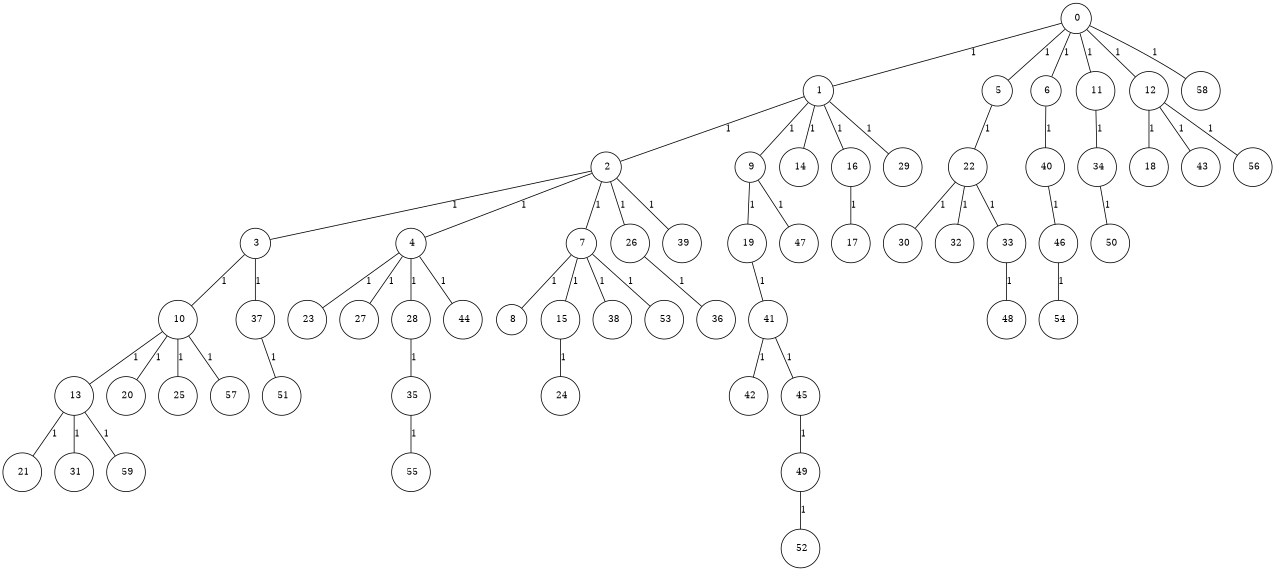 graph G {
size="8.5,11;"
ratio = "expand;"
fixedsize="true;"
overlap="scale;"
node[shape=circle,width=.12,hight=.12,fontsize=12]
edge[fontsize=12]

0[label=" 0" color=black, pos="1.2538273,2.8912796!"];
1[label=" 1" color=black, pos="2.6306008,2.7938867!"];
2[label=" 2" color=black, pos="0.70062181,0.85014861!"];
3[label=" 3" color=black, pos="2.0590315,0.65410457!"];
4[label=" 4" color=black, pos="2.0097947,1.3406481!"];
5[label=" 5" color=black, pos="0.48491043,2.03822!"];
6[label=" 6" color=black, pos="1.3455835,0.55927542!"];
7[label=" 7" color=black, pos="2.246221,1.220429!"];
8[label=" 8" color=black, pos="1.4139662,2.9185726!"];
9[label=" 9" color=black, pos="1.9381178,2.1857819!"];
10[label=" 10" color=black, pos="1.4561533,2.9200966!"];
11[label=" 11" color=black, pos="2.6583896,1.9884368!"];
12[label=" 12" color=black, pos="1.2781227,2.3725598!"];
13[label=" 13" color=black, pos="2.4702705,2.3318605!"];
14[label=" 14" color=black, pos="0.8928462,2.6870222!"];
15[label=" 15" color=black, pos="0.33292136,2.6391155!"];
16[label=" 16" color=black, pos="1.0191599,2.7914546!"];
17[label=" 17" color=black, pos="0.2701473,0.59601723!"];
18[label=" 18" color=black, pos="0.013166973,0.24148531!"];
19[label=" 19" color=black, pos="0.090315089,2.3397409!"];
20[label=" 20" color=black, pos="2.5590069,1.131471!"];
21[label=" 21" color=black, pos="1.1230805,0.84513128!"];
22[label=" 22" color=black, pos="2.3544674,1.1549939!"];
23[label=" 23" color=black, pos="2.4396048,2.4342764!"];
24[label=" 24" color=black, pos="1.3517974,2.4160423!"];
25[label=" 25" color=black, pos="2.2029675,2.3482453!"];
26[label=" 26" color=black, pos="0.52817341,2.8876911!"];
27[label=" 27" color=black, pos="2.8196526,2.9869263!"];
28[label=" 28" color=black, pos="1.9397326,2.4079369!"];
29[label=" 29" color=black, pos="2.5817288,0.078739762!"];
30[label=" 30" color=black, pos="2.7852217,2.6235851!"];
31[label=" 31" color=black, pos="1.027843,1.6835912!"];
32[label=" 32" color=black, pos="1.2835924,0.0015850798!"];
33[label=" 33" color=black, pos="1.111693,0.70269442!"];
34[label=" 34" color=black, pos="0.93956092,2.2583549!"];
35[label=" 35" color=black, pos="0.81781745,2.1378731!"];
36[label=" 36" color=black, pos="1.3636785,2.8203632!"];
37[label=" 37" color=black, pos="2.7988782,0.88160361!"];
38[label=" 38" color=black, pos="0.13283659,2.8089265!"];
39[label=" 39" color=black, pos="2.5630501,1.5403199!"];
40[label=" 40" color=black, pos="2.5921511,1.3332025!"];
41[label=" 41" color=black, pos="0.89173534,0.34371057!"];
42[label=" 42" color=black, pos="1.6262824,0.59050982!"];
43[label=" 43" color=black, pos="1.8473467,1.2016499!"];
44[label=" 44" color=black, pos="1.274193,1.1564326!"];
45[label=" 45" color=black, pos="2.9211161,0.65717118!"];
46[label=" 46" color=black, pos="2.5432249,2.2146323!"];
47[label=" 47" color=black, pos="1.9586153,2.9529175!"];
48[label=" 48" color=black, pos="1.2968572,0.25461061!"];
49[label=" 49" color=black, pos="2.3220169,1.0198888!"];
50[label=" 50" color=black, pos="0.20038666,0.39239913!"];
51[label=" 51" color=black, pos="0.33878152,2.2587587!"];
52[label=" 52" color=black, pos="0.61606223,2.6860457!"];
53[label=" 53" color=black, pos="0.45322754,2.5911311!"];
54[label=" 54" color=black, pos="0.80931454,1.1027274!"];
55[label=" 55" color=black, pos="1.5607155,0.31869634!"];
56[label=" 56" color=black, pos="0.34176498,0.046165189!"];
57[label=" 57" color=black, pos="1.1716281,1.6120812!"];
58[label=" 58" color=black, pos="2.6764526,1.4197482!"];
59[label=" 59" color=black, pos="1.5985294,2.6282086!"];
0--1[label="1"]
0--5[label="1"]
0--6[label="1"]
0--11[label="1"]
0--12[label="1"]
0--58[label="1"]
1--2[label="1"]
1--9[label="1"]
1--14[label="1"]
1--16[label="1"]
1--29[label="1"]
2--3[label="1"]
2--4[label="1"]
2--7[label="1"]
2--26[label="1"]
2--39[label="1"]
3--10[label="1"]
3--37[label="1"]
4--23[label="1"]
4--27[label="1"]
4--28[label="1"]
4--44[label="1"]
5--22[label="1"]
6--40[label="1"]
7--8[label="1"]
7--15[label="1"]
7--38[label="1"]
7--53[label="1"]
9--19[label="1"]
9--47[label="1"]
10--13[label="1"]
10--20[label="1"]
10--25[label="1"]
10--57[label="1"]
11--34[label="1"]
12--18[label="1"]
12--43[label="1"]
12--56[label="1"]
13--21[label="1"]
13--31[label="1"]
13--59[label="1"]
15--24[label="1"]
16--17[label="1"]
19--41[label="1"]
22--30[label="1"]
22--32[label="1"]
22--33[label="1"]
26--36[label="1"]
28--35[label="1"]
33--48[label="1"]
34--50[label="1"]
35--55[label="1"]
37--51[label="1"]
40--46[label="1"]
41--42[label="1"]
41--45[label="1"]
45--49[label="1"]
46--54[label="1"]
49--52[label="1"]

}

